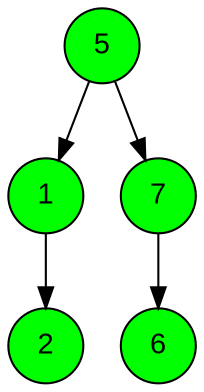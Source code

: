 digraph BST {
    node [fontname="Arial", shape=circle, style=filled, fillcolor=green];
    5 -> 1;
    1 -> 2;
    5 -> 7;
    7 -> 6;
}
